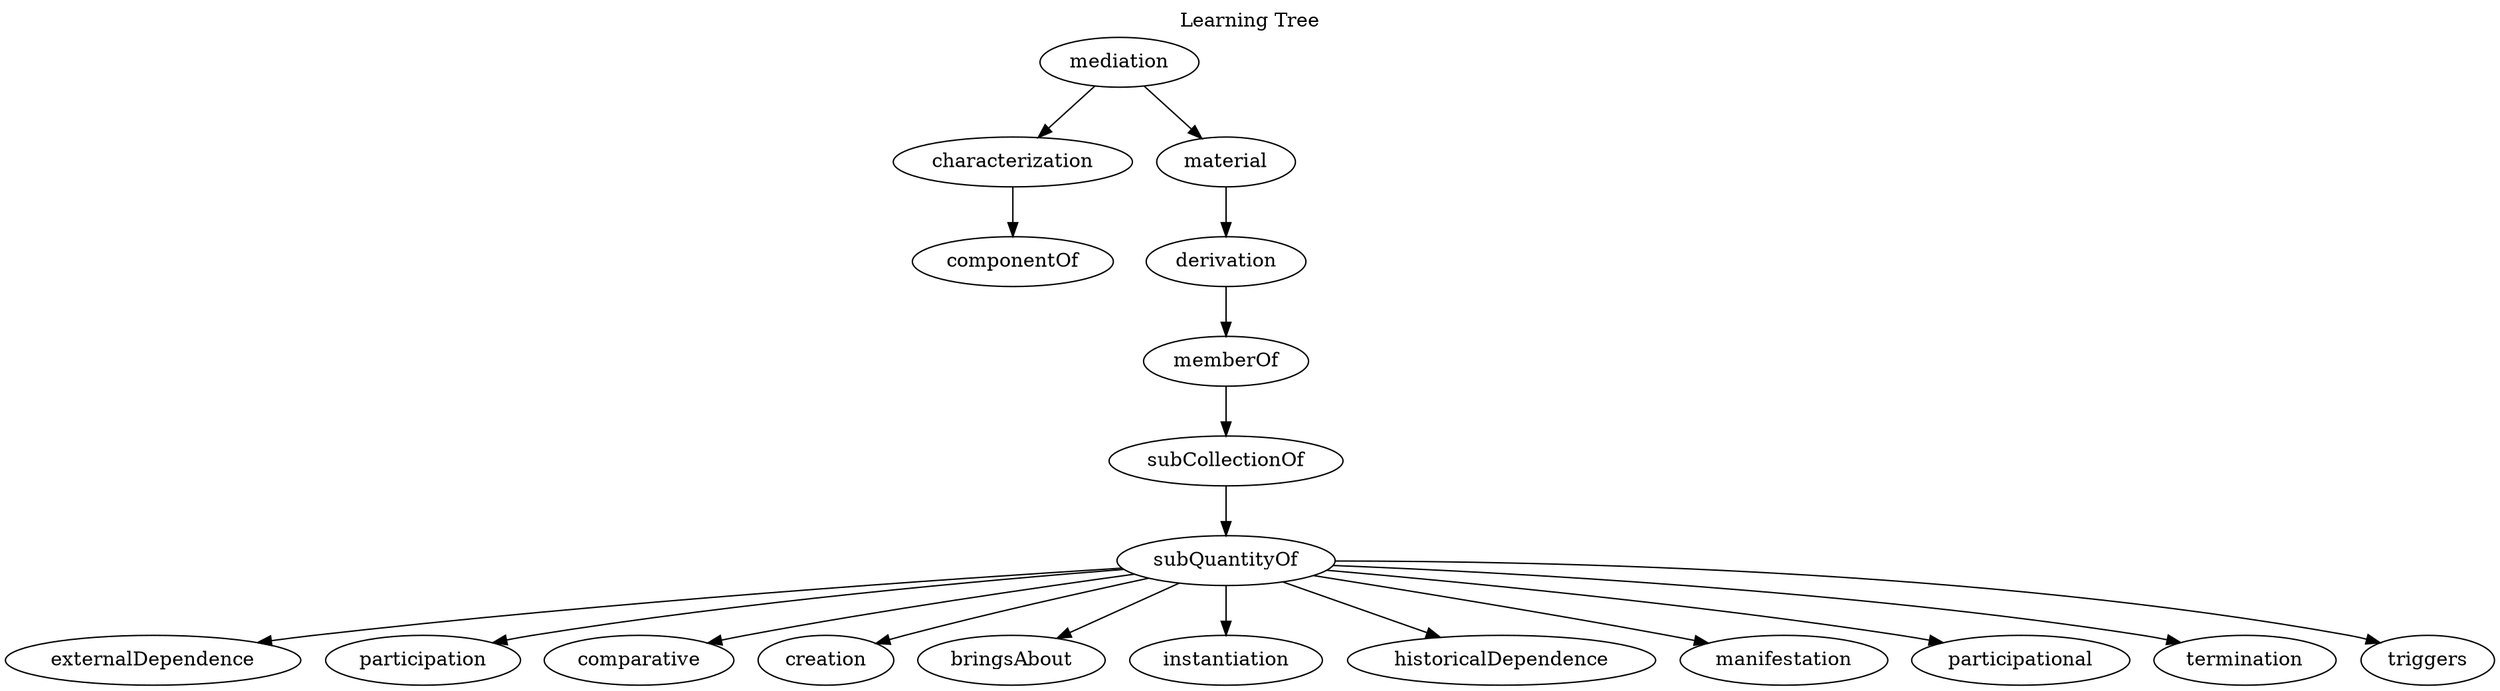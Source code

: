 strict digraph  {
label="Learning Tree";
labelloc=t;
labeljust=c;
mediation;
characterization;
material;
componentOf;
derivation;
memberOf;
subCollectionOf;
subQuantityOf;
externalDependence;
participation;
comparative;
creation;
bringsAbout;
instantiation;
historicalDependence;
manifestation;
participational;
termination;
triggers;
mediation -> characterization;
mediation -> material;
characterization -> componentOf;
material -> derivation;
derivation -> memberOf;
memberOf -> subCollectionOf;
subCollectionOf -> subQuantityOf;
subQuantityOf -> externalDependence;
subQuantityOf -> participation;
subQuantityOf -> comparative;
subQuantityOf -> creation;
subQuantityOf -> bringsAbout;
subQuantityOf -> instantiation;
subQuantityOf -> historicalDependence;
subQuantityOf -> manifestation;
subQuantityOf -> participational;
subQuantityOf -> termination;
subQuantityOf -> triggers;
}
